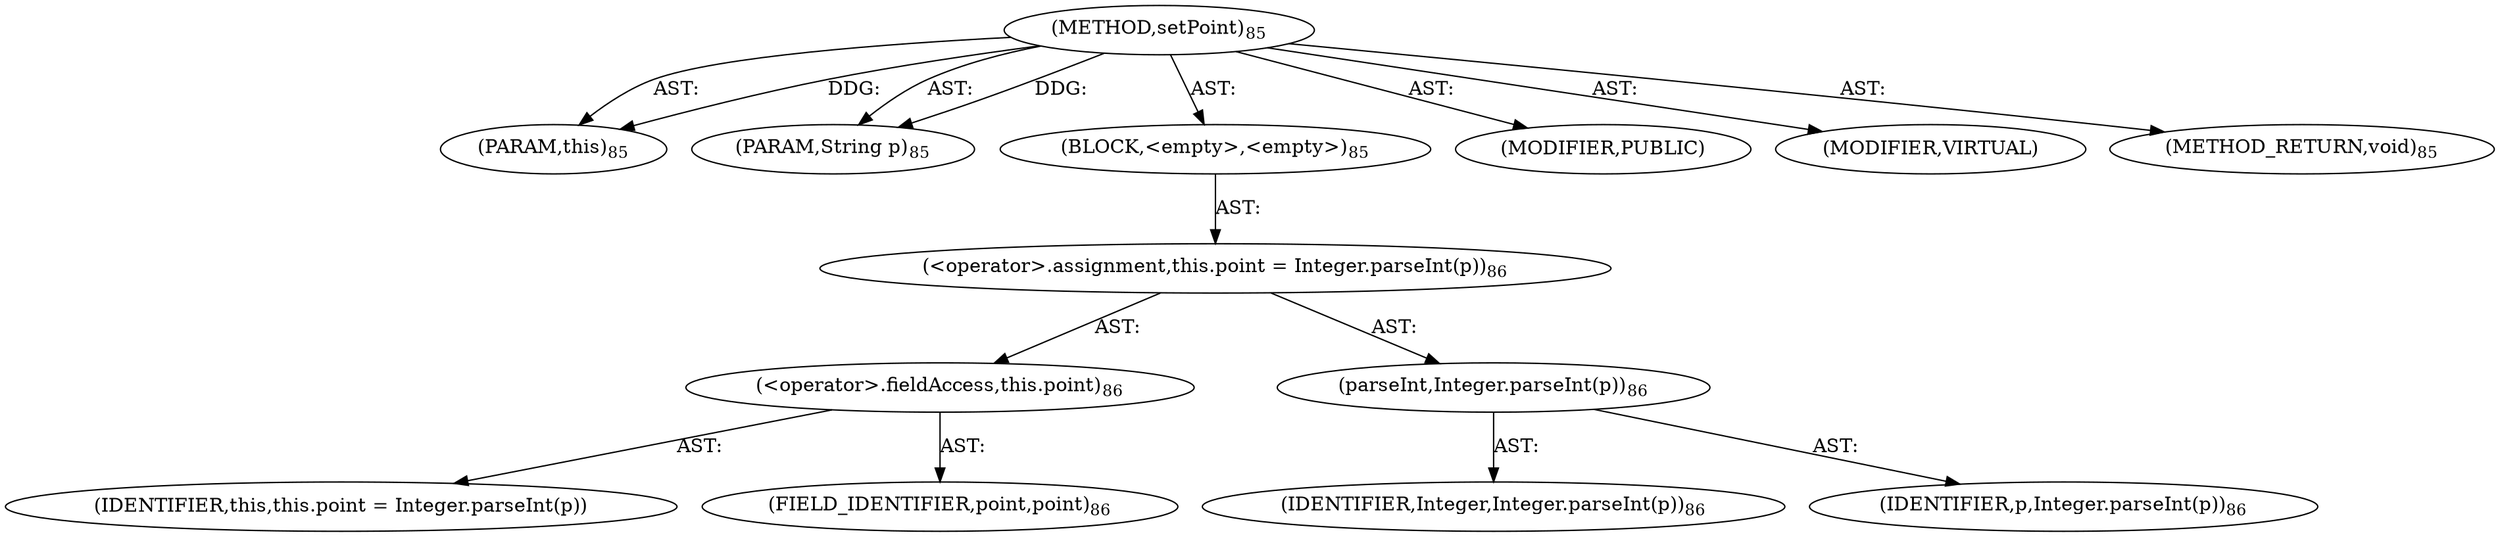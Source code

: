 digraph "setPoint" {  
"111669149698" [label = <(METHOD,setPoint)<SUB>85</SUB>> ]
"115964116997" [label = <(PARAM,this)<SUB>85</SUB>> ]
"115964116998" [label = <(PARAM,String p)<SUB>85</SUB>> ]
"25769803778" [label = <(BLOCK,&lt;empty&gt;,&lt;empty&gt;)<SUB>85</SUB>> ]
"30064771076" [label = <(&lt;operator&gt;.assignment,this.point = Integer.parseInt(p))<SUB>86</SUB>> ]
"30064771077" [label = <(&lt;operator&gt;.fieldAccess,this.point)<SUB>86</SUB>> ]
"68719476741" [label = <(IDENTIFIER,this,this.point = Integer.parseInt(p))> ]
"55834574850" [label = <(FIELD_IDENTIFIER,point,point)<SUB>86</SUB>> ]
"30064771078" [label = <(parseInt,Integer.parseInt(p))<SUB>86</SUB>> ]
"68719476742" [label = <(IDENTIFIER,Integer,Integer.parseInt(p))<SUB>86</SUB>> ]
"68719476743" [label = <(IDENTIFIER,p,Integer.parseInt(p))<SUB>86</SUB>> ]
"133143986186" [label = <(MODIFIER,PUBLIC)> ]
"133143986187" [label = <(MODIFIER,VIRTUAL)> ]
"128849018882" [label = <(METHOD_RETURN,void)<SUB>85</SUB>> ]
  "111669149698" -> "115964116997"  [ label = "AST: "] 
  "111669149698" -> "115964116998"  [ label = "AST: "] 
  "111669149698" -> "25769803778"  [ label = "AST: "] 
  "111669149698" -> "133143986186"  [ label = "AST: "] 
  "111669149698" -> "133143986187"  [ label = "AST: "] 
  "111669149698" -> "128849018882"  [ label = "AST: "] 
  "25769803778" -> "30064771076"  [ label = "AST: "] 
  "30064771076" -> "30064771077"  [ label = "AST: "] 
  "30064771076" -> "30064771078"  [ label = "AST: "] 
  "30064771077" -> "68719476741"  [ label = "AST: "] 
  "30064771077" -> "55834574850"  [ label = "AST: "] 
  "30064771078" -> "68719476742"  [ label = "AST: "] 
  "30064771078" -> "68719476743"  [ label = "AST: "] 
  "111669149698" -> "115964116997"  [ label = "DDG: "] 
  "111669149698" -> "115964116998"  [ label = "DDG: "] 
}

